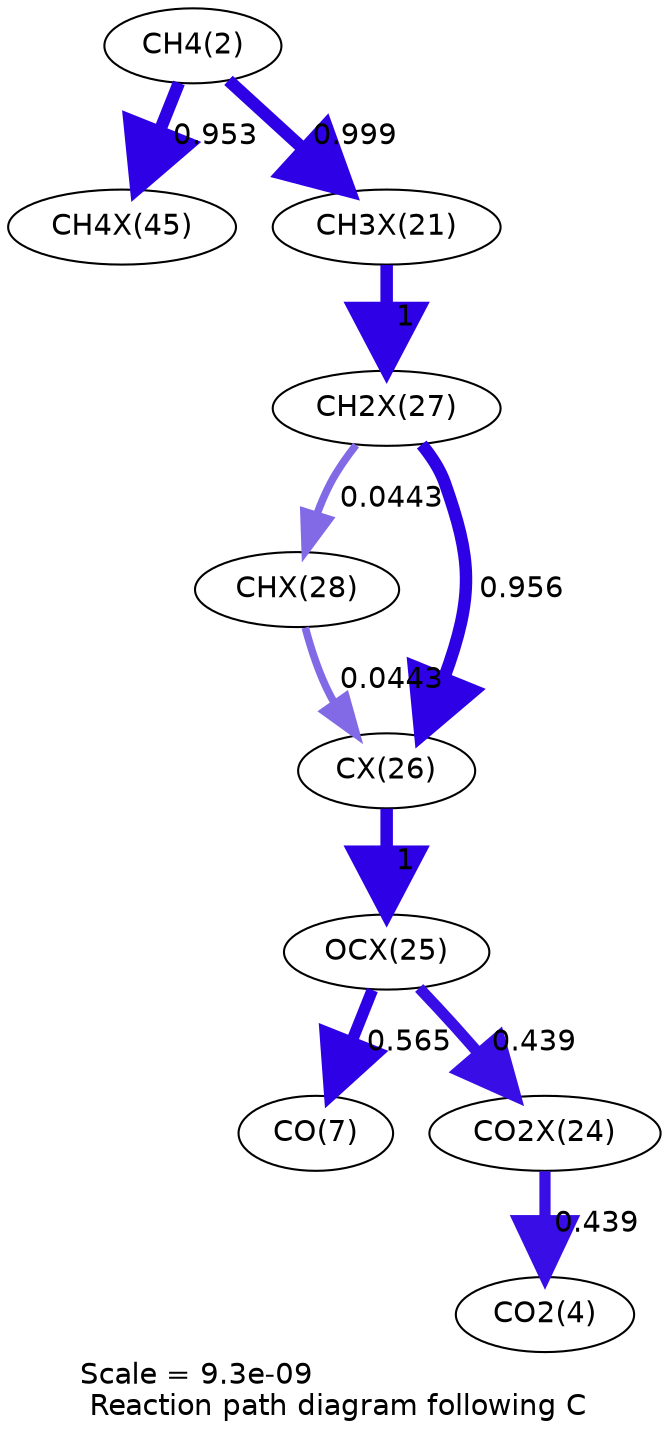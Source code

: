 digraph reaction_paths {
center=1;
s4 -> s32[fontname="Helvetica", penwidth=5.96, arrowsize=2.98, color="0.7, 1.45, 0.9"
, label=" 0.953"];
s4 -> s24[fontname="Helvetica", penwidth=6, arrowsize=3, color="0.7, 1.5, 0.9"
, label=" 0.999"];
s24 -> s30[fontname="Helvetica", penwidth=6, arrowsize=3, color="0.7, 1.5, 0.9"
, label=" 1"];
s30 -> s31[fontname="Helvetica", penwidth=3.65, arrowsize=1.82, color="0.7, 0.544, 0.9"
, label=" 0.0443"];
s30 -> s29[fontname="Helvetica", penwidth=5.97, arrowsize=2.98, color="0.7, 1.46, 0.9"
, label=" 0.956"];
s31 -> s29[fontname="Helvetica", penwidth=3.65, arrowsize=1.82, color="0.7, 0.544, 0.9"
, label=" 0.0443"];
s29 -> s28[fontname="Helvetica", penwidth=6, arrowsize=3, color="0.7, 1.5, 0.9"
, label=" 1"];
s28 -> s9[fontname="Helvetica", penwidth=5.57, arrowsize=2.78, color="0.7, 1.07, 0.9"
, label=" 0.565"];
s28 -> s27[fontname="Helvetica", penwidth=5.38, arrowsize=2.69, color="0.7, 0.939, 0.9"
, label=" 0.439"];
s27 -> s6[fontname="Helvetica", penwidth=5.38, arrowsize=2.69, color="0.7, 0.939, 0.9"
, label=" 0.439"];
s4 [ fontname="Helvetica", label="CH4(2)"];
s6 [ fontname="Helvetica", label="CO2(4)"];
s9 [ fontname="Helvetica", label="CO(7)"];
s24 [ fontname="Helvetica", label="CH3X(21)"];
s27 [ fontname="Helvetica", label="CO2X(24)"];
s28 [ fontname="Helvetica", label="OCX(25)"];
s29 [ fontname="Helvetica", label="CX(26)"];
s30 [ fontname="Helvetica", label="CH2X(27)"];
s31 [ fontname="Helvetica", label="CHX(28)"];
s32 [ fontname="Helvetica", label="CH4X(45)"];
 label = "Scale = 9.3e-09\l Reaction path diagram following C";
 fontname = "Helvetica";
}
